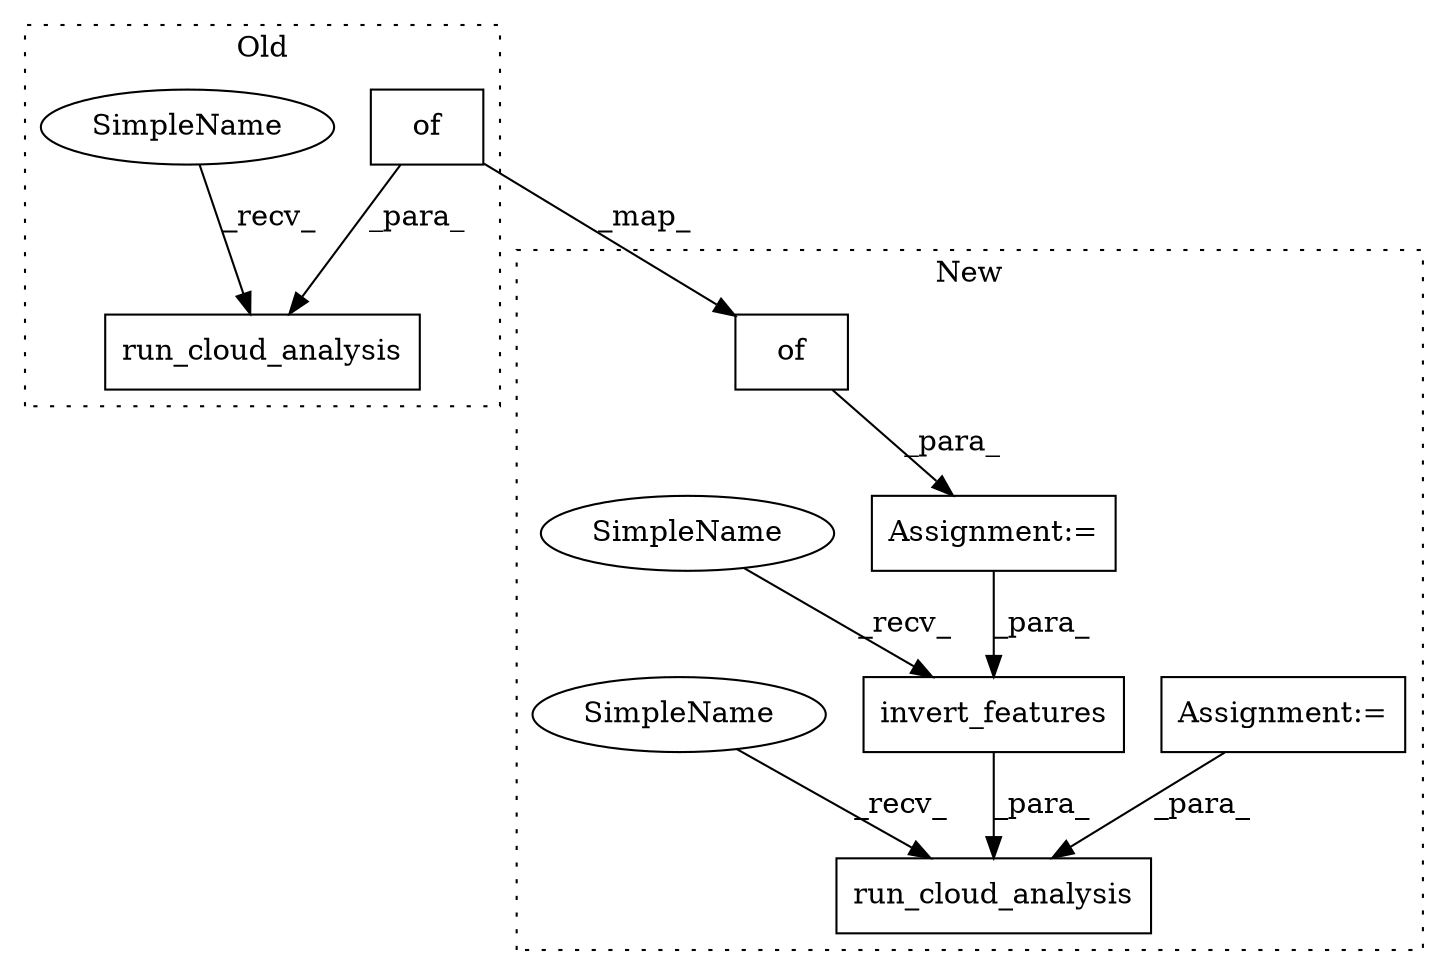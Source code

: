 digraph G {
subgraph cluster0 {
1 [label="run_cloud_analysis" a="32" s="12518,12754" l="19,1" shape="box"];
4 [label="of" a="32" s="12678,12753" l="3,1" shape="box"];
8 [label="SimpleName" a="42" s="12510" l="7" shape="ellipse"];
label = "Old";
style="dotted";
}
subgraph cluster1 {
2 [label="run_cloud_analysis" a="32" s="14556,14650" l="19,1" shape="box"];
3 [label="invert_features" a="32" s="14625,14649" l="16,1" shape="box"];
5 [label="of" a="32" s="14420,14541" l="3,1" shape="box"];
6 [label="Assignment:=" a="7" s="14415" l="1" shape="box"];
7 [label="Assignment:=" a="7" s="14299" l="1" shape="box"];
9 [label="SimpleName" a="42" s="14617" l="7" shape="ellipse"];
10 [label="SimpleName" a="42" s="14548" l="7" shape="ellipse"];
label = "New";
style="dotted";
}
3 -> 2 [label="_para_"];
4 -> 1 [label="_para_"];
4 -> 5 [label="_map_"];
5 -> 6 [label="_para_"];
6 -> 3 [label="_para_"];
7 -> 2 [label="_para_"];
8 -> 1 [label="_recv_"];
9 -> 3 [label="_recv_"];
10 -> 2 [label="_recv_"];
}